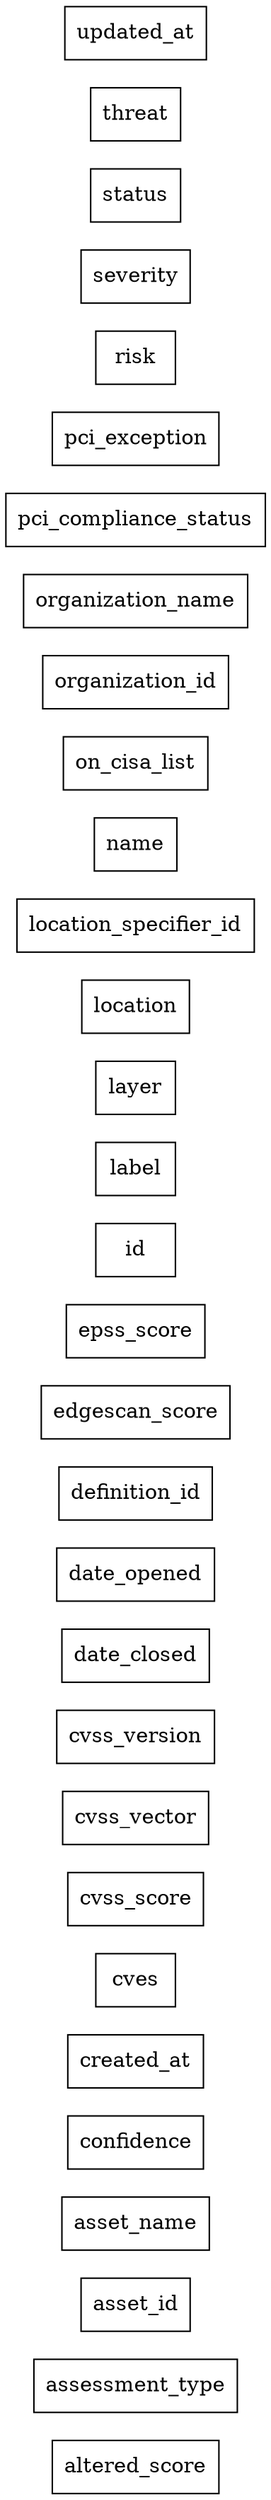 digraph {
  rankdir=LR;
  concentrate=true;
  node [shape=record];
  edge [arrowhead=none];
  splines=false;

  altered_score;
  assessment_type;
  asset_id;
  asset_name;
  confidence;
  created_at;
  cves;
  cvss_score;
  cvss_vector;
  cvss_version;
  date_closed;
  date_opened;
  definition_id;
  edgescan_score;
  epss_score;
  id;
  label;
  layer;
  location;
  location_specifier_id;
  name;
  on_cisa_list;
  organization_id;
  organization_name;
  pci_compliance_status;
  pci_exception;
  risk;
  severity;
  status;
  threat;
  updated_at;
}